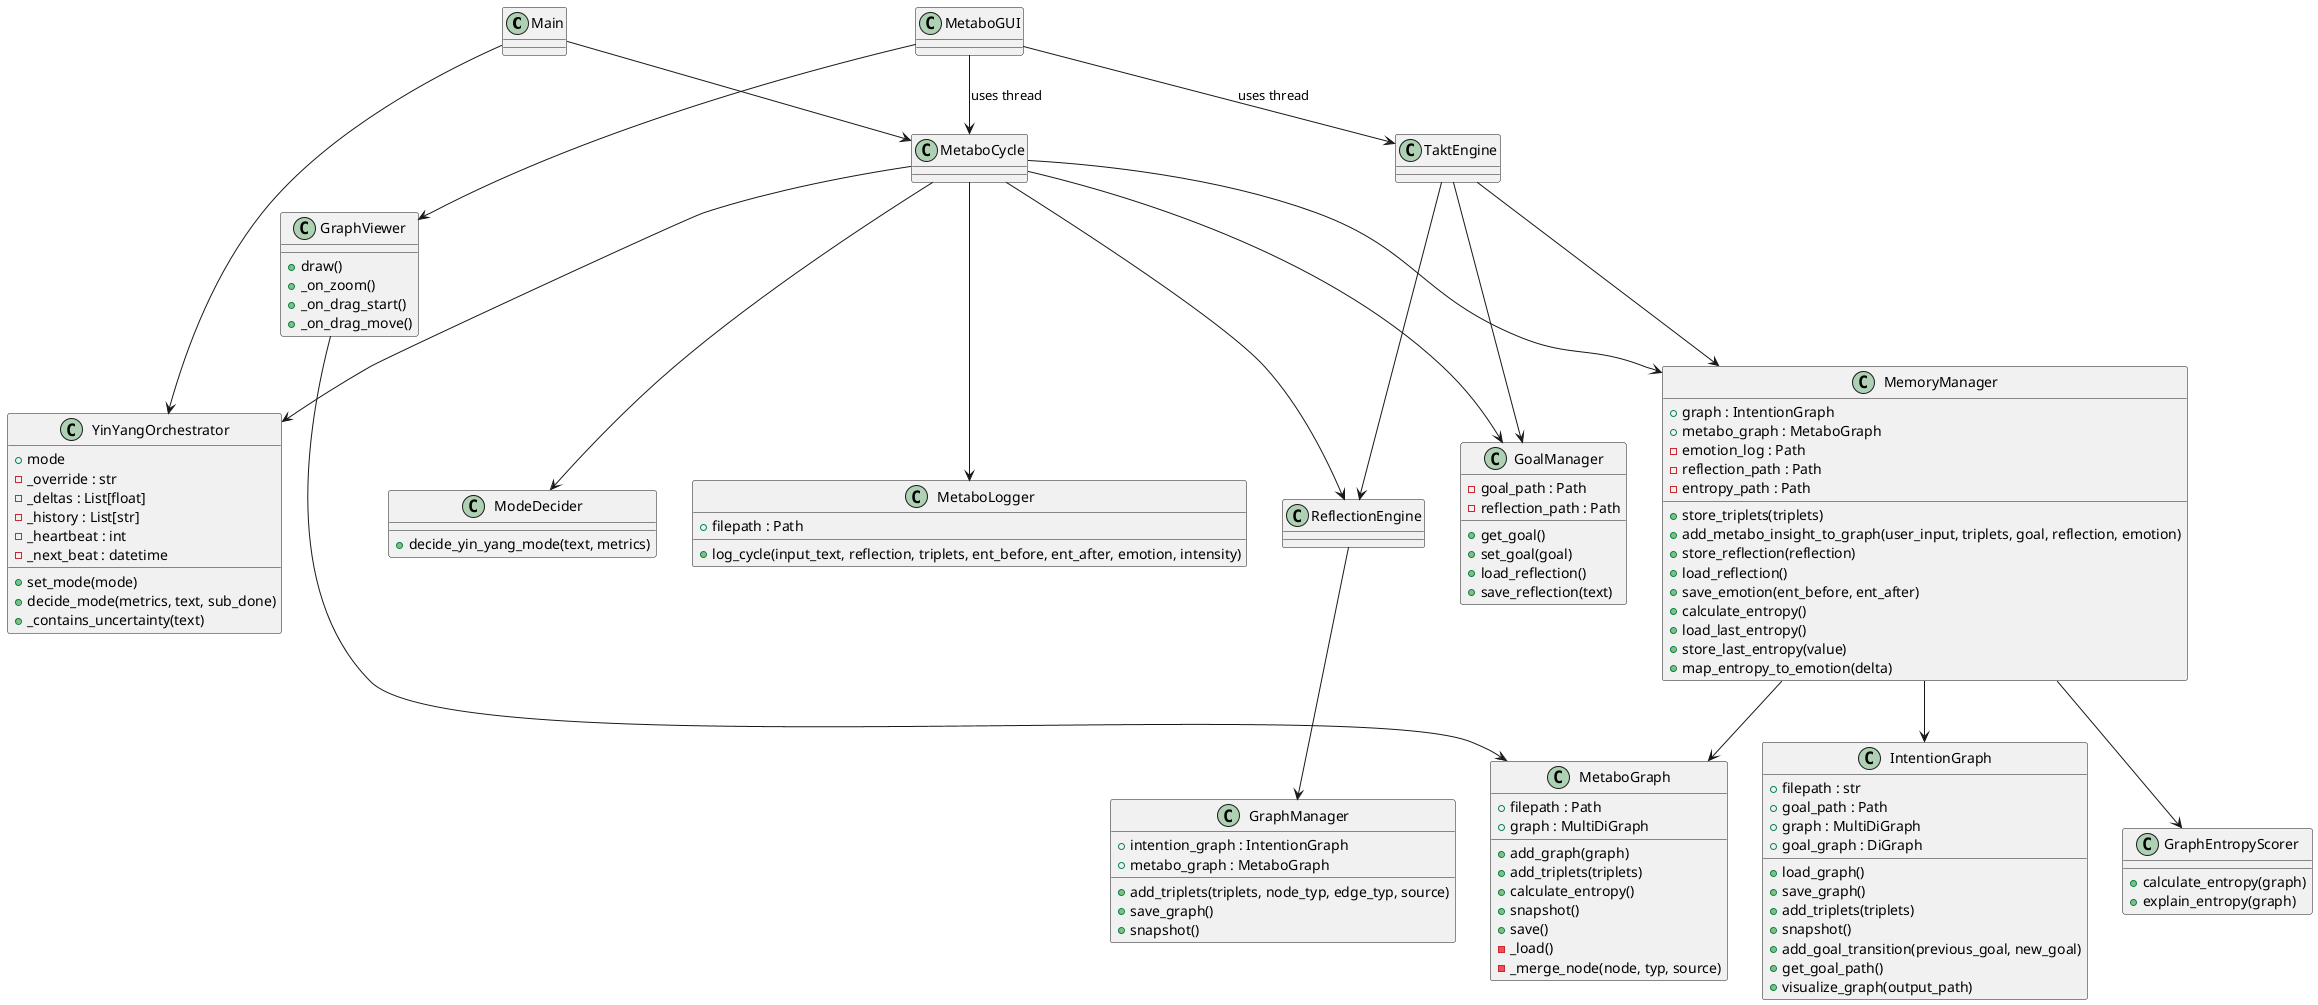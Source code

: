 @startuml
'/' Updated after adding requirements.txt
class Main
class MetaboCycle
class GoalManager {
  -goal_path : Path
  -reflection_path : Path
  +get_goal()
  +set_goal(goal)
  +load_reflection()
  +save_reflection(text)
}
class MemoryManager {
  +graph : IntentionGraph
  +metabo_graph : MetaboGraph
  -emotion_log : Path
  -reflection_path : Path
  -entropy_path : Path
  +store_triplets(triplets)
  +add_metabo_insight_to_graph(user_input, triplets, goal, reflection, emotion)
  +store_reflection(reflection)
  +load_reflection()
  +save_emotion(ent_before, ent_after)
  +calculate_entropy()
  +load_last_entropy()
  +store_last_entropy(value)
  +map_entropy_to_emotion(delta)
}
class IntentionGraph {
  +filepath : str
  +goal_path : Path
  +graph : MultiDiGraph
  +goal_graph : DiGraph
  +load_graph()
  +save_graph()
  +add_triplets(triplets)
  +snapshot()
  +add_goal_transition(previous_goal, new_goal)
  +get_goal_path()
  +visualize_graph(output_path)
}
class ReflectionEngine
class TaktEngine
class YinYangOrchestrator {
  +mode
  -_override : str
  -_deltas : List[float]
  -_history : List[str]
  -_heartbeat : int
  -_next_beat : datetime
  +set_mode(mode)
  +decide_mode(metrics, text, sub_done)
  +_contains_uncertainty(text)
}
class ModeDecider {
  +decide_yin_yang_mode(text, metrics)
}
class MetaboGUI
class GraphViewer {
  +draw()
  +_on_zoom()
  +_on_drag_start()
  +_on_drag_move()
}
class GraphEntropyScorer {
  +calculate_entropy(graph)
  +explain_entropy(graph)
}
class MetaboGraph {
  +filepath : Path
  +graph : MultiDiGraph
  +add_graph(graph)
  +add_triplets(triplets)
  +calculate_entropy()
  +snapshot()
  +save()
  -_load()
  -_merge_node(node, typ, source)
}
class GraphManager {
  +intention_graph : IntentionGraph
  +metabo_graph : MetaboGraph
  +add_triplets(triplets, node_typ, edge_typ, source)
  +save_graph()
  +snapshot()
}
class MetaboLogger {
  +filepath : Path
  +log_cycle(input_text, reflection, triplets, ent_before, ent_after, emotion, intensity)
}

Main --> MetaboCycle
MetaboCycle --> GoalManager
MetaboCycle --> MemoryManager
MetaboCycle --> ReflectionEngine
ReflectionEngine --> GraphManager
MetaboCycle --> YinYangOrchestrator
MetaboCycle --> ModeDecider
MemoryManager --> IntentionGraph
MemoryManager --> MetaboGraph
TaktEngine --> MemoryManager
TaktEngine --> GoalManager
TaktEngine --> ReflectionEngine
Main --> YinYangOrchestrator
MetaboGUI --> MetaboCycle : uses thread
MetaboGUI --> TaktEngine : uses thread
MetaboGUI --> GraphViewer
MemoryManager --> GraphEntropyScorer
GraphViewer --> MetaboGraph
MetaboCycle --> MetaboLogger
@enduml
